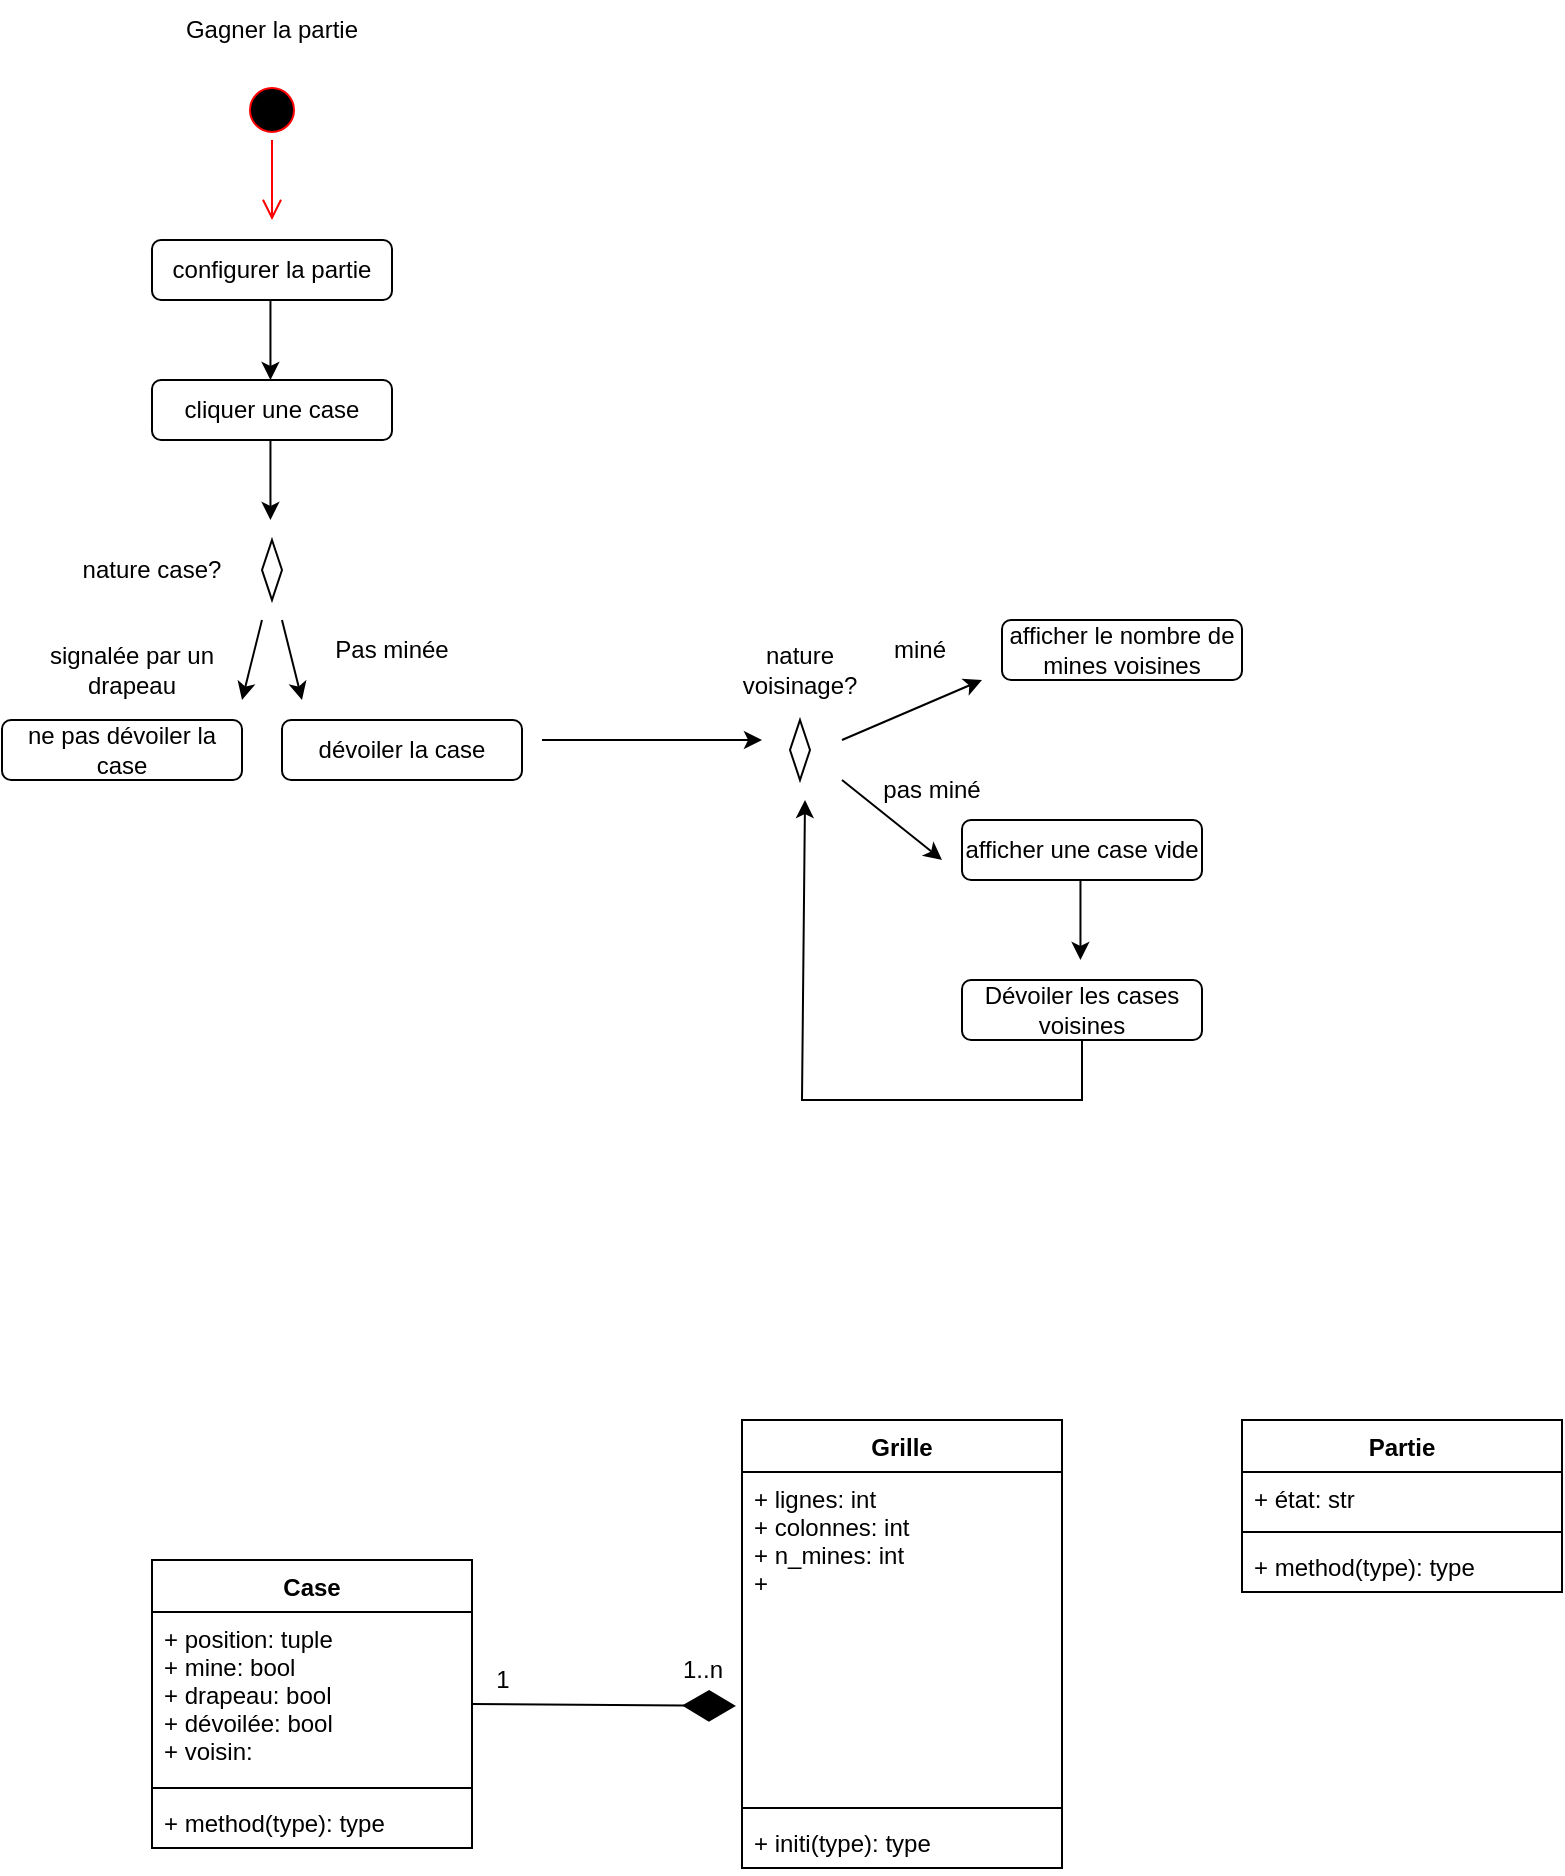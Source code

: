 <mxfile version="20.5.3" type="github">
  <diagram id="3eG7zKUsDtui_dgQF4wh" name="Page-1">
    <mxGraphModel dx="1422" dy="780" grid="1" gridSize="10" guides="1" tooltips="1" connect="1" arrows="1" fold="1" page="1" pageScale="1" pageWidth="827" pageHeight="1169" math="0" shadow="0">
      <root>
        <mxCell id="0" />
        <mxCell id="1" parent="0" />
        <mxCell id="jILCieJqIRGOSkNXWVt1-1" value="" style="ellipse;html=1;shape=startState;fillColor=#000000;strokeColor=#ff0000;" parent="1" vertex="1">
          <mxGeometry x="140" y="100" width="30" height="30" as="geometry" />
        </mxCell>
        <mxCell id="jILCieJqIRGOSkNXWVt1-2" value="" style="edgeStyle=orthogonalEdgeStyle;html=1;verticalAlign=bottom;endArrow=open;endSize=8;strokeColor=#ff0000;rounded=0;" parent="1" source="jILCieJqIRGOSkNXWVt1-1" edge="1">
          <mxGeometry relative="1" as="geometry">
            <mxPoint x="155" y="170" as="targetPoint" />
          </mxGeometry>
        </mxCell>
        <mxCell id="jILCieJqIRGOSkNXWVt1-3" value="configurer la partie" style="rounded=1;whiteSpace=wrap;html=1;" parent="1" vertex="1">
          <mxGeometry x="95" y="180" width="120" height="30" as="geometry" />
        </mxCell>
        <mxCell id="jILCieJqIRGOSkNXWVt1-5" value="" style="endArrow=classic;html=1;rounded=0;" parent="1" edge="1">
          <mxGeometry width="50" height="50" relative="1" as="geometry">
            <mxPoint x="154.23" y="210" as="sourcePoint" />
            <mxPoint x="154.23" y="250" as="targetPoint" />
          </mxGeometry>
        </mxCell>
        <mxCell id="jILCieJqIRGOSkNXWVt1-6" value="" style="endArrow=classic;html=1;rounded=0;" parent="1" edge="1">
          <mxGeometry width="50" height="50" relative="1" as="geometry">
            <mxPoint x="154.23" y="280" as="sourcePoint" />
            <mxPoint x="154.23" y="320" as="targetPoint" />
          </mxGeometry>
        </mxCell>
        <mxCell id="jILCieJqIRGOSkNXWVt1-7" value="cliquer une case" style="rounded=1;whiteSpace=wrap;html=1;" parent="1" vertex="1">
          <mxGeometry x="95" y="250" width="120" height="30" as="geometry" />
        </mxCell>
        <mxCell id="jILCieJqIRGOSkNXWVt1-10" value="" style="rhombus;whiteSpace=wrap;html=1;" parent="1" vertex="1">
          <mxGeometry x="150" y="330" width="10" height="30" as="geometry" />
        </mxCell>
        <mxCell id="jILCieJqIRGOSkNXWVt1-11" value="nature case?" style="text;html=1;strokeColor=none;fillColor=none;align=center;verticalAlign=middle;whiteSpace=wrap;rounded=0;" parent="1" vertex="1">
          <mxGeometry x="50" y="330" width="90" height="30" as="geometry" />
        </mxCell>
        <mxCell id="jILCieJqIRGOSkNXWVt1-12" value="" style="endArrow=classic;html=1;rounded=0;" parent="1" edge="1">
          <mxGeometry width="50" height="50" relative="1" as="geometry">
            <mxPoint x="150" y="370" as="sourcePoint" />
            <mxPoint x="140.0" y="410" as="targetPoint" />
          </mxGeometry>
        </mxCell>
        <mxCell id="jILCieJqIRGOSkNXWVt1-13" value="" style="endArrow=classic;html=1;rounded=0;" parent="1" edge="1">
          <mxGeometry width="50" height="50" relative="1" as="geometry">
            <mxPoint x="160" y="370" as="sourcePoint" />
            <mxPoint x="170.0" y="410" as="targetPoint" />
          </mxGeometry>
        </mxCell>
        <mxCell id="jILCieJqIRGOSkNXWVt1-14" value="signalée par un drapeau" style="text;html=1;strokeColor=none;fillColor=none;align=center;verticalAlign=middle;whiteSpace=wrap;rounded=0;" parent="1" vertex="1">
          <mxGeometry x="40" y="380" width="90" height="30" as="geometry" />
        </mxCell>
        <mxCell id="jILCieJqIRGOSkNXWVt1-17" value="Pas minée" style="text;html=1;strokeColor=none;fillColor=none;align=center;verticalAlign=middle;whiteSpace=wrap;rounded=0;" parent="1" vertex="1">
          <mxGeometry x="170" y="370" width="90" height="30" as="geometry" />
        </mxCell>
        <mxCell id="jILCieJqIRGOSkNXWVt1-18" value="Gagner la partie" style="text;html=1;strokeColor=none;fillColor=none;align=center;verticalAlign=middle;whiteSpace=wrap;rounded=0;" parent="1" vertex="1">
          <mxGeometry x="110" y="60" width="90" height="30" as="geometry" />
        </mxCell>
        <mxCell id="jILCieJqIRGOSkNXWVt1-19" value="dévoiler la case" style="rounded=1;whiteSpace=wrap;html=1;" parent="1" vertex="1">
          <mxGeometry x="160" y="420" width="120" height="30" as="geometry" />
        </mxCell>
        <mxCell id="jILCieJqIRGOSkNXWVt1-20" value="" style="endArrow=classic;html=1;rounded=0;" parent="1" edge="1">
          <mxGeometry width="50" height="50" relative="1" as="geometry">
            <mxPoint x="290" y="430" as="sourcePoint" />
            <mxPoint x="400" y="430" as="targetPoint" />
          </mxGeometry>
        </mxCell>
        <mxCell id="jILCieJqIRGOSkNXWVt1-21" value="" style="rhombus;whiteSpace=wrap;html=1;" parent="1" vertex="1">
          <mxGeometry x="414" y="420" width="10" height="30" as="geometry" />
        </mxCell>
        <mxCell id="jILCieJqIRGOSkNXWVt1-28" value="nature &lt;br&gt;voisinage?" style="text;html=1;strokeColor=none;fillColor=none;align=center;verticalAlign=middle;whiteSpace=wrap;rounded=0;" parent="1" vertex="1">
          <mxGeometry x="364" y="380" width="110" height="30" as="geometry" />
        </mxCell>
        <mxCell id="jILCieJqIRGOSkNXWVt1-29" value="" style="endArrow=classic;html=1;rounded=0;" parent="1" edge="1">
          <mxGeometry width="50" height="50" relative="1" as="geometry">
            <mxPoint x="440" y="430" as="sourcePoint" />
            <mxPoint x="510" y="400" as="targetPoint" />
          </mxGeometry>
        </mxCell>
        <mxCell id="jILCieJqIRGOSkNXWVt1-31" value="" style="endArrow=classic;html=1;rounded=0;" parent="1" edge="1">
          <mxGeometry width="50" height="50" relative="1" as="geometry">
            <mxPoint x="440" y="450" as="sourcePoint" />
            <mxPoint x="490" y="490" as="targetPoint" />
          </mxGeometry>
        </mxCell>
        <mxCell id="jILCieJqIRGOSkNXWVt1-32" value="miné" style="text;html=1;strokeColor=none;fillColor=none;align=center;verticalAlign=middle;whiteSpace=wrap;rounded=0;" parent="1" vertex="1">
          <mxGeometry x="424" y="370" width="110" height="30" as="geometry" />
        </mxCell>
        <mxCell id="jILCieJqIRGOSkNXWVt1-33" value="afficher le nombre de mines voisines" style="rounded=1;whiteSpace=wrap;html=1;" parent="1" vertex="1">
          <mxGeometry x="520" y="370" width="120" height="30" as="geometry" />
        </mxCell>
        <mxCell id="jILCieJqIRGOSkNXWVt1-36" value="afficher une case vide" style="rounded=1;whiteSpace=wrap;html=1;" parent="1" vertex="1">
          <mxGeometry x="500" y="470" width="120" height="30" as="geometry" />
        </mxCell>
        <mxCell id="jILCieJqIRGOSkNXWVt1-39" value="ne pas dévoiler la case" style="rounded=1;whiteSpace=wrap;html=1;" parent="1" vertex="1">
          <mxGeometry x="20" y="420" width="120" height="30" as="geometry" />
        </mxCell>
        <mxCell id="jILCieJqIRGOSkNXWVt1-40" value="" style="endArrow=classic;html=1;rounded=0;" parent="1" edge="1">
          <mxGeometry width="50" height="50" relative="1" as="geometry">
            <mxPoint x="559.23" y="500" as="sourcePoint" />
            <mxPoint x="559.23" y="540" as="targetPoint" />
          </mxGeometry>
        </mxCell>
        <mxCell id="jILCieJqIRGOSkNXWVt1-41" value="Dévoiler les cases voisines" style="rounded=1;whiteSpace=wrap;html=1;" parent="1" vertex="1">
          <mxGeometry x="500" y="550" width="120" height="30" as="geometry" />
        </mxCell>
        <mxCell id="jILCieJqIRGOSkNXWVt1-42" value="" style="endArrow=classic;html=1;rounded=0;entryX=0.25;entryY=0;entryDx=0;entryDy=0;exitX=0.5;exitY=1;exitDx=0;exitDy=0;" parent="1" source="jILCieJqIRGOSkNXWVt1-41" edge="1">
          <mxGeometry width="50" height="50" relative="1" as="geometry">
            <mxPoint x="589.23" y="570" as="sourcePoint" />
            <mxPoint x="421.5" y="460" as="targetPoint" />
            <Array as="points">
              <mxPoint x="560" y="610" />
              <mxPoint x="420" y="610" />
            </Array>
          </mxGeometry>
        </mxCell>
        <mxCell id="jILCieJqIRGOSkNXWVt1-43" value="pas miné" style="text;html=1;strokeColor=none;fillColor=none;align=center;verticalAlign=middle;whiteSpace=wrap;rounded=0;" parent="1" vertex="1">
          <mxGeometry x="430" y="440" width="110" height="30" as="geometry" />
        </mxCell>
        <mxCell id="jILCieJqIRGOSkNXWVt1-53" value="Partie" style="swimlane;fontStyle=1;align=center;verticalAlign=top;childLayout=stackLayout;horizontal=1;startSize=26;horizontalStack=0;resizeParent=1;resizeParentMax=0;resizeLast=0;collapsible=1;marginBottom=0;" parent="1" vertex="1">
          <mxGeometry x="640" y="770" width="160" height="86" as="geometry" />
        </mxCell>
        <mxCell id="jILCieJqIRGOSkNXWVt1-54" value="+ état: str" style="text;strokeColor=none;fillColor=none;align=left;verticalAlign=top;spacingLeft=4;spacingRight=4;overflow=hidden;rotatable=0;points=[[0,0.5],[1,0.5]];portConstraint=eastwest;" parent="jILCieJqIRGOSkNXWVt1-53" vertex="1">
          <mxGeometry y="26" width="160" height="26" as="geometry" />
        </mxCell>
        <mxCell id="jILCieJqIRGOSkNXWVt1-55" value="" style="line;strokeWidth=1;fillColor=none;align=left;verticalAlign=middle;spacingTop=-1;spacingLeft=3;spacingRight=3;rotatable=0;labelPosition=right;points=[];portConstraint=eastwest;strokeColor=inherit;" parent="jILCieJqIRGOSkNXWVt1-53" vertex="1">
          <mxGeometry y="52" width="160" height="8" as="geometry" />
        </mxCell>
        <mxCell id="jILCieJqIRGOSkNXWVt1-56" value="+ method(type): type" style="text;strokeColor=none;fillColor=none;align=left;verticalAlign=top;spacingLeft=4;spacingRight=4;overflow=hidden;rotatable=0;points=[[0,0.5],[1,0.5]];portConstraint=eastwest;" parent="jILCieJqIRGOSkNXWVt1-53" vertex="1">
          <mxGeometry y="60" width="160" height="26" as="geometry" />
        </mxCell>
        <mxCell id="jILCieJqIRGOSkNXWVt1-57" value="Case" style="swimlane;fontStyle=1;align=center;verticalAlign=top;childLayout=stackLayout;horizontal=1;startSize=26;horizontalStack=0;resizeParent=1;resizeParentMax=0;resizeLast=0;collapsible=1;marginBottom=0;" parent="1" vertex="1">
          <mxGeometry x="95" y="840" width="160" height="144" as="geometry" />
        </mxCell>
        <mxCell id="jILCieJqIRGOSkNXWVt1-58" value="+ position: tuple&#xa;+ mine: bool&#xa;+ drapeau: bool &#xa;+ dévoilée: bool&#xa;+ voisin:  &#xa;" style="text;strokeColor=none;fillColor=none;align=left;verticalAlign=top;spacingLeft=4;spacingRight=4;overflow=hidden;rotatable=0;points=[[0,0.5],[1,0.5]];portConstraint=eastwest;fontColor=#000000;" parent="jILCieJqIRGOSkNXWVt1-57" vertex="1">
          <mxGeometry y="26" width="160" height="84" as="geometry" />
        </mxCell>
        <mxCell id="jILCieJqIRGOSkNXWVt1-59" value="" style="line;strokeWidth=1;fillColor=none;align=left;verticalAlign=middle;spacingTop=-1;spacingLeft=3;spacingRight=3;rotatable=0;labelPosition=right;points=[];portConstraint=eastwest;strokeColor=inherit;" parent="jILCieJqIRGOSkNXWVt1-57" vertex="1">
          <mxGeometry y="110" width="160" height="8" as="geometry" />
        </mxCell>
        <mxCell id="jILCieJqIRGOSkNXWVt1-60" value="+ method(type): type" style="text;strokeColor=none;fillColor=none;align=left;verticalAlign=top;spacingLeft=4;spacingRight=4;overflow=hidden;rotatable=0;points=[[0,0.5],[1,0.5]];portConstraint=eastwest;" parent="jILCieJqIRGOSkNXWVt1-57" vertex="1">
          <mxGeometry y="118" width="160" height="26" as="geometry" />
        </mxCell>
        <mxCell id="jILCieJqIRGOSkNXWVt1-61" value="Grille" style="swimlane;fontStyle=1;align=center;verticalAlign=top;childLayout=stackLayout;horizontal=1;startSize=26;horizontalStack=0;resizeParent=1;resizeParentMax=0;resizeLast=0;collapsible=1;marginBottom=0;" parent="1" vertex="1">
          <mxGeometry x="390" y="770" width="160" height="224" as="geometry" />
        </mxCell>
        <mxCell id="jILCieJqIRGOSkNXWVt1-62" value="+ lignes: int&#xa;+ colonnes: int&#xa;+ n_mines: int&#xa;+ &#xa;" style="text;strokeColor=none;fillColor=none;align=left;verticalAlign=top;spacingLeft=4;spacingRight=4;overflow=hidden;rotatable=0;points=[[0,0.5],[1,0.5]];portConstraint=eastwest;" parent="jILCieJqIRGOSkNXWVt1-61" vertex="1">
          <mxGeometry y="26" width="160" height="164" as="geometry" />
        </mxCell>
        <mxCell id="jILCieJqIRGOSkNXWVt1-63" value="" style="line;strokeWidth=1;fillColor=none;align=left;verticalAlign=middle;spacingTop=-1;spacingLeft=3;spacingRight=3;rotatable=0;labelPosition=right;points=[];portConstraint=eastwest;strokeColor=inherit;" parent="jILCieJqIRGOSkNXWVt1-61" vertex="1">
          <mxGeometry y="190" width="160" height="8" as="geometry" />
        </mxCell>
        <mxCell id="jILCieJqIRGOSkNXWVt1-64" value="+ initi(type): type" style="text;strokeColor=none;fillColor=none;align=left;verticalAlign=top;spacingLeft=4;spacingRight=4;overflow=hidden;rotatable=0;points=[[0,0.5],[1,0.5]];portConstraint=eastwest;" parent="jILCieJqIRGOSkNXWVt1-61" vertex="1">
          <mxGeometry y="198" width="160" height="26" as="geometry" />
        </mxCell>
        <mxCell id="IklUny5gVME-0KWLv1HB-1" value="" style="endArrow=diamondThin;endFill=1;endSize=24;html=1;rounded=0;exitX=1;exitY=0.5;exitDx=0;exitDy=0;entryX=0.925;entryY=1.1;entryDx=0;entryDy=0;entryPerimeter=0;" edge="1" parent="1" source="jILCieJqIRGOSkNXWVt1-57" target="IklUny5gVME-0KWLv1HB-3">
          <mxGeometry width="160" relative="1" as="geometry">
            <mxPoint x="330" y="760" as="sourcePoint" />
            <mxPoint x="430" y="910" as="targetPoint" />
          </mxGeometry>
        </mxCell>
        <mxCell id="IklUny5gVME-0KWLv1HB-2" value="1" style="text;html=1;align=center;verticalAlign=middle;resizable=0;points=[];autosize=1;strokeColor=none;fillColor=none;" vertex="1" parent="1">
          <mxGeometry x="255" y="885" width="30" height="30" as="geometry" />
        </mxCell>
        <mxCell id="IklUny5gVME-0KWLv1HB-3" value="1..n" style="text;html=1;align=center;verticalAlign=middle;resizable=0;points=[];autosize=1;strokeColor=none;fillColor=none;" vertex="1" parent="1">
          <mxGeometry x="350" y="880" width="40" height="30" as="geometry" />
        </mxCell>
      </root>
    </mxGraphModel>
  </diagram>
</mxfile>
